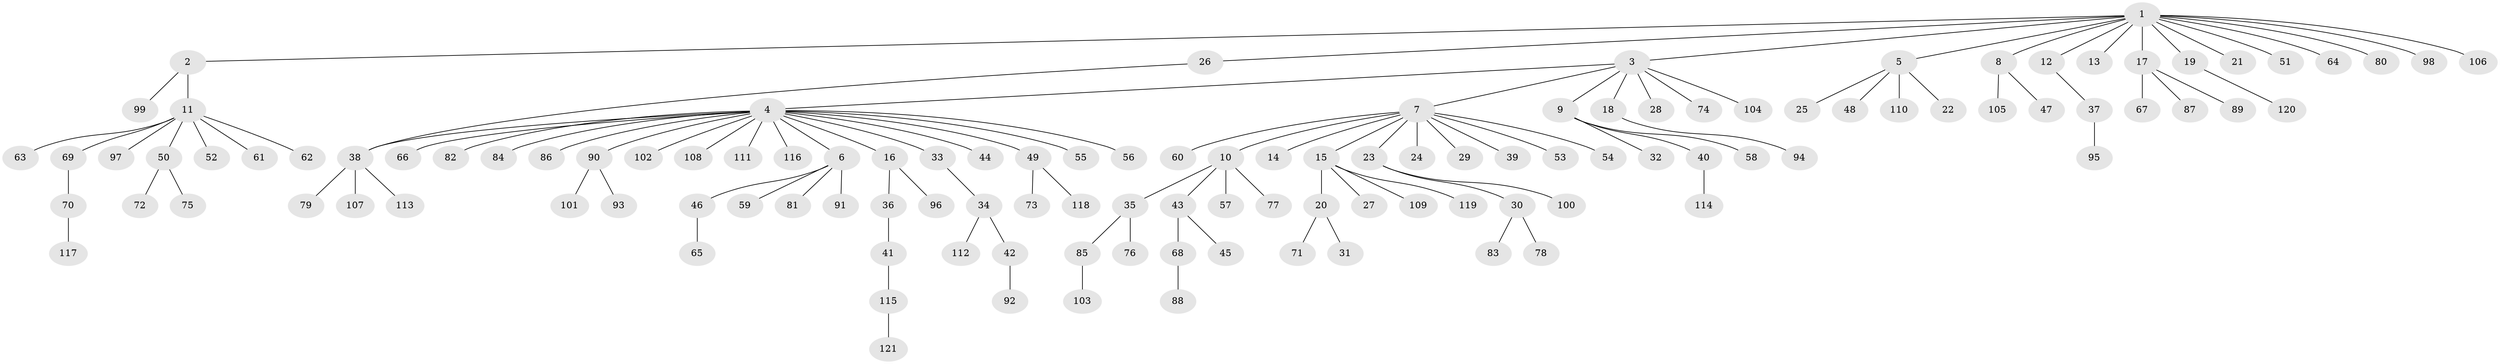 // Generated by graph-tools (version 1.1) at 2025/49/03/09/25 03:49:55]
// undirected, 121 vertices, 121 edges
graph export_dot {
graph [start="1"]
  node [color=gray90,style=filled];
  1;
  2;
  3;
  4;
  5;
  6;
  7;
  8;
  9;
  10;
  11;
  12;
  13;
  14;
  15;
  16;
  17;
  18;
  19;
  20;
  21;
  22;
  23;
  24;
  25;
  26;
  27;
  28;
  29;
  30;
  31;
  32;
  33;
  34;
  35;
  36;
  37;
  38;
  39;
  40;
  41;
  42;
  43;
  44;
  45;
  46;
  47;
  48;
  49;
  50;
  51;
  52;
  53;
  54;
  55;
  56;
  57;
  58;
  59;
  60;
  61;
  62;
  63;
  64;
  65;
  66;
  67;
  68;
  69;
  70;
  71;
  72;
  73;
  74;
  75;
  76;
  77;
  78;
  79;
  80;
  81;
  82;
  83;
  84;
  85;
  86;
  87;
  88;
  89;
  90;
  91;
  92;
  93;
  94;
  95;
  96;
  97;
  98;
  99;
  100;
  101;
  102;
  103;
  104;
  105;
  106;
  107;
  108;
  109;
  110;
  111;
  112;
  113;
  114;
  115;
  116;
  117;
  118;
  119;
  120;
  121;
  1 -- 2;
  1 -- 3;
  1 -- 5;
  1 -- 8;
  1 -- 12;
  1 -- 13;
  1 -- 17;
  1 -- 19;
  1 -- 21;
  1 -- 26;
  1 -- 51;
  1 -- 64;
  1 -- 80;
  1 -- 98;
  1 -- 106;
  2 -- 11;
  2 -- 99;
  3 -- 4;
  3 -- 7;
  3 -- 9;
  3 -- 18;
  3 -- 28;
  3 -- 74;
  3 -- 104;
  4 -- 6;
  4 -- 16;
  4 -- 33;
  4 -- 38;
  4 -- 44;
  4 -- 49;
  4 -- 55;
  4 -- 56;
  4 -- 66;
  4 -- 82;
  4 -- 84;
  4 -- 86;
  4 -- 90;
  4 -- 102;
  4 -- 108;
  4 -- 111;
  4 -- 116;
  5 -- 22;
  5 -- 25;
  5 -- 48;
  5 -- 110;
  6 -- 46;
  6 -- 59;
  6 -- 81;
  6 -- 91;
  7 -- 10;
  7 -- 14;
  7 -- 15;
  7 -- 23;
  7 -- 24;
  7 -- 29;
  7 -- 39;
  7 -- 53;
  7 -- 54;
  7 -- 60;
  8 -- 47;
  8 -- 105;
  9 -- 32;
  9 -- 40;
  9 -- 58;
  10 -- 35;
  10 -- 43;
  10 -- 57;
  10 -- 77;
  11 -- 50;
  11 -- 52;
  11 -- 61;
  11 -- 62;
  11 -- 63;
  11 -- 69;
  11 -- 97;
  12 -- 37;
  15 -- 20;
  15 -- 27;
  15 -- 109;
  15 -- 119;
  16 -- 36;
  16 -- 96;
  17 -- 67;
  17 -- 87;
  17 -- 89;
  18 -- 94;
  19 -- 120;
  20 -- 31;
  20 -- 71;
  23 -- 30;
  23 -- 100;
  26 -- 38;
  30 -- 78;
  30 -- 83;
  33 -- 34;
  34 -- 42;
  34 -- 112;
  35 -- 76;
  35 -- 85;
  36 -- 41;
  37 -- 95;
  38 -- 79;
  38 -- 107;
  38 -- 113;
  40 -- 114;
  41 -- 115;
  42 -- 92;
  43 -- 45;
  43 -- 68;
  46 -- 65;
  49 -- 73;
  49 -- 118;
  50 -- 72;
  50 -- 75;
  68 -- 88;
  69 -- 70;
  70 -- 117;
  85 -- 103;
  90 -- 93;
  90 -- 101;
  115 -- 121;
}
